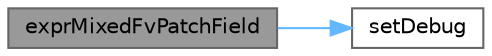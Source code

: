 digraph "exprMixedFvPatchField"
{
 // LATEX_PDF_SIZE
  bgcolor="transparent";
  edge [fontname=Helvetica,fontsize=10,labelfontname=Helvetica,labelfontsize=10];
  node [fontname=Helvetica,fontsize=10,shape=box,height=0.2,width=0.4];
  rankdir="LR";
  Node1 [id="Node000001",label="exprMixedFvPatchField",height=0.2,width=0.4,color="gray40", fillcolor="grey60", style="filled", fontcolor="black",tooltip=" "];
  Node1 -> Node2 [id="edge1_Node000001_Node000002",color="steelblue1",style="solid",tooltip=" "];
  Node2 [id="Node000002",label="setDebug",height=0.2,width=0.4,color="grey40", fillcolor="white", style="filled",URL="$classFoam_1_1exprMixedFvPatchField.html#a8166bd9e747d2c219cf287b511235906",tooltip=" "];
}
